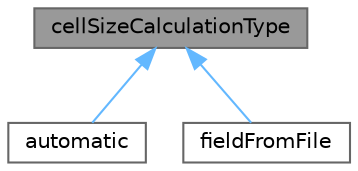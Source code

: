 digraph "cellSizeCalculationType"
{
 // LATEX_PDF_SIZE
  bgcolor="transparent";
  edge [fontname=Helvetica,fontsize=10,labelfontname=Helvetica,labelfontsize=10];
  node [fontname=Helvetica,fontsize=10,shape=box,height=0.2,width=0.4];
  Node1 [id="Node000001",label="cellSizeCalculationType",height=0.2,width=0.4,color="gray40", fillcolor="grey60", style="filled", fontcolor="black",tooltip="Abstract base class for specifying target cell sizes."];
  Node1 -> Node2 [id="edge1_Node000001_Node000002",dir="back",color="steelblue1",style="solid",tooltip=" "];
  Node2 [id="Node000002",label="automatic",height=0.2,width=0.4,color="gray40", fillcolor="white", style="filled",URL="$classFoam_1_1automatic.html",tooltip=" "];
  Node1 -> Node3 [id="edge2_Node000001_Node000003",dir="back",color="steelblue1",style="solid",tooltip=" "];
  Node3 [id="Node000003",label="fieldFromFile",height=0.2,width=0.4,color="gray40", fillcolor="white", style="filled",URL="$classFoam_1_1fieldFromFile.html",tooltip=" "];
}
